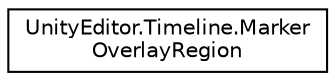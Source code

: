 digraph "Graphical Class Hierarchy"
{
 // LATEX_PDF_SIZE
  edge [fontname="Helvetica",fontsize="10",labelfontname="Helvetica",labelfontsize="10"];
  node [fontname="Helvetica",fontsize="10",shape=record];
  rankdir="LR";
  Node0 [label="UnityEditor.Timeline.Marker\lOverlayRegion",height=0.2,width=0.4,color="black", fillcolor="white", style="filled",URL="$struct_unity_editor_1_1_timeline_1_1_marker_overlay_region.html",tooltip="The description of the on-screen area where the marker is drawn."];
}
